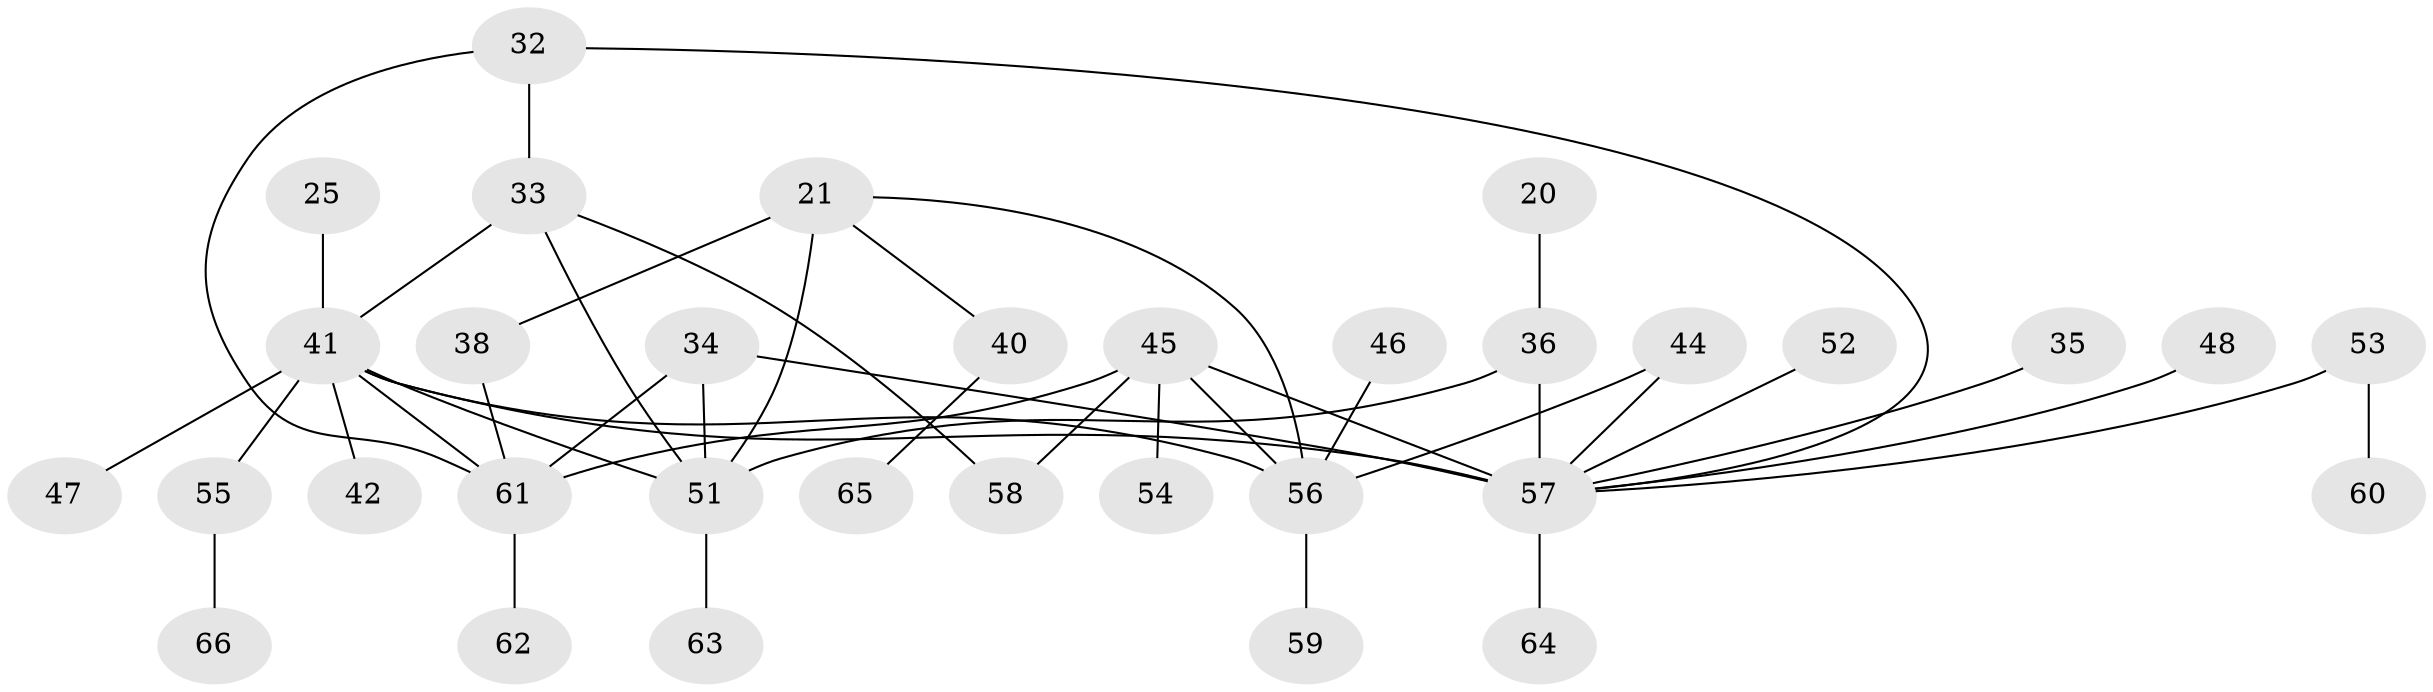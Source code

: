 // original degree distribution, {5: 0.10606060606060606, 10: 0.015151515151515152, 4: 0.12121212121212122, 7: 0.015151515151515152, 2: 0.2878787878787879, 3: 0.18181818181818182, 6: 0.030303030303030304, 1: 0.24242424242424243}
// Generated by graph-tools (version 1.1) at 2025/41/03/09/25 04:41:30]
// undirected, 33 vertices, 44 edges
graph export_dot {
graph [start="1"]
  node [color=gray90,style=filled];
  20;
  21 [super="+19+11"];
  25;
  32 [super="+7"];
  33 [super="+24"];
  34;
  35;
  36 [super="+5"];
  38;
  40;
  41 [super="+16+28"];
  42;
  44;
  45;
  46;
  47;
  48;
  51 [super="+14+6"];
  52;
  53;
  54;
  55;
  56 [super="+22+31"];
  57 [super="+13+30+43+27"];
  58 [super="+50"];
  59;
  60;
  61 [super="+26+3"];
  62;
  63 [super="+37"];
  64 [super="+49"];
  65;
  66;
  20 -- 36;
  21 -- 38;
  21 -- 40;
  21 -- 51 [weight=4];
  21 -- 56 [weight=2];
  25 -- 41;
  32 -- 33;
  32 -- 57;
  32 -- 61;
  33 -- 41 [weight=2];
  33 -- 58;
  33 -- 51;
  34 -- 57;
  34 -- 61 [weight=2];
  34 -- 51;
  35 -- 57;
  36 -- 57 [weight=3];
  36 -- 51;
  38 -- 61;
  40 -- 65;
  41 -- 42;
  41 -- 57 [weight=5];
  41 -- 47;
  41 -- 55;
  41 -- 61 [weight=2];
  41 -- 56 [weight=3];
  41 -- 51;
  44 -- 56;
  44 -- 57;
  45 -- 54;
  45 -- 61;
  45 -- 57;
  45 -- 58;
  45 -- 56;
  46 -- 56;
  48 -- 57;
  51 -- 63;
  52 -- 57;
  53 -- 60;
  53 -- 57;
  55 -- 66;
  56 -- 59;
  57 -- 64 [weight=2];
  61 -- 62;
}
